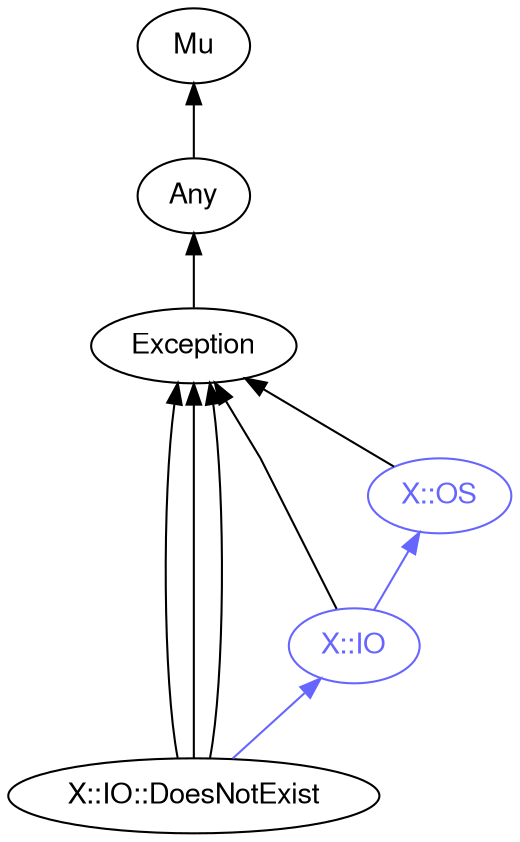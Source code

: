 digraph "perl6-type-graph" {
    rankdir=BT;
    splines=polyline;
    overlap=false; 
    // Types
    "X::IO::DoesNotExist" [color="#000000", fontcolor="#000000", href="/type/X::IO::DoesNotExist", fontname="FreeSans"];
    "Mu" [color="#000000", fontcolor="#000000", href="/type/Mu", fontname="FreeSans"];
    "Any" [color="#000000", fontcolor="#000000", href="/type/Any", fontname="FreeSans"];
    "Exception" [color="#000000", fontcolor="#000000", href="/type/Exception", fontname="FreeSans"];
    "X::OS" [color="#6666FF", fontcolor="#6666FF", href="/type/X::OS", fontname="FreeSans"];
    "X::IO" [color="#6666FF", fontcolor="#6666FF", href="/type/X::IO", fontname="FreeSans"];

    // Superclasses
    "X::IO::DoesNotExist" -> "Exception" [color="#000000"];
    "X::IO::DoesNotExist" -> "Exception" [color="#000000"];
    "X::IO::DoesNotExist" -> "Exception" [color="#000000"];
    "Any" -> "Mu" [color="#000000"];
    "Exception" -> "Any" [color="#000000"];
    "X::OS" -> "Exception" [color="#000000"];
    "X::IO" -> "Exception" [color="#000000"];

    // Roles
    "X::IO::DoesNotExist" -> "X::IO" [color="#6666FF"];
    "X::IO" -> "X::OS" [color="#6666FF"];
}
